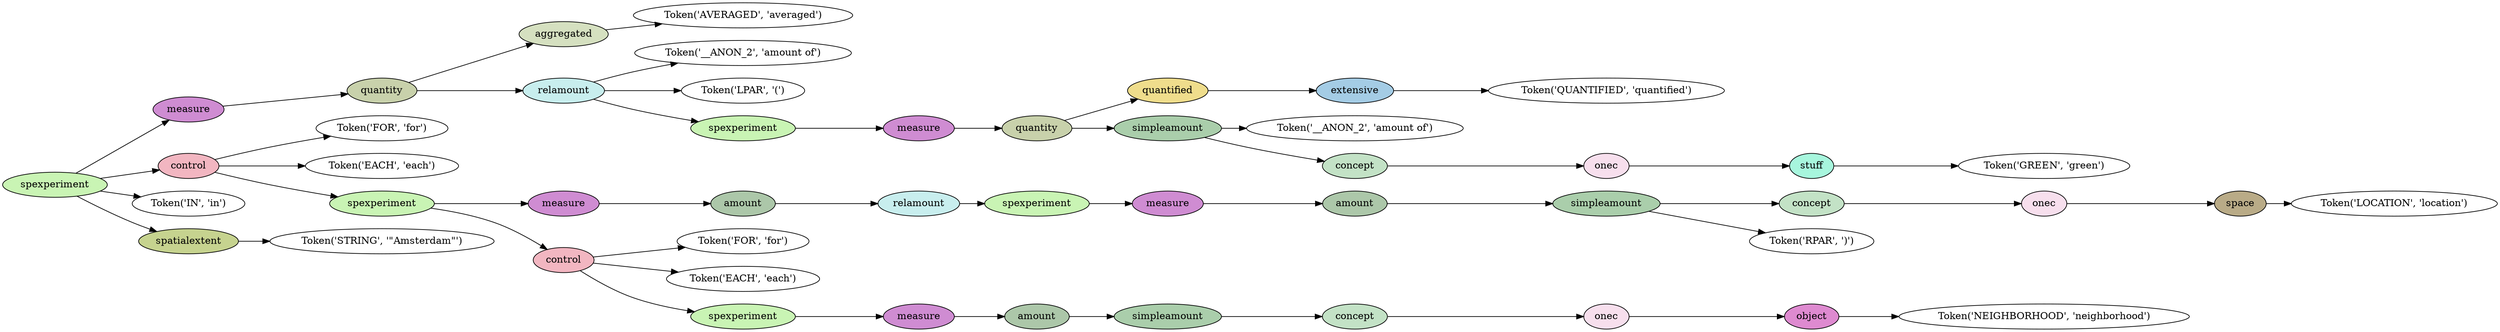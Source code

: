 digraph G {
rankdir=LR;
0 [label="Token('AVERAGED', 'averaged')"];
1 [fillcolor="#d5e0c0", label=aggregated, style=filled];
1 -> 0;
2 [label="Token('__ANON_2', 'amount of')"];
3 [label="Token('LPAR', '(')"];
4 [label="Token('QUANTIFIED', 'quantified')"];
5 [fillcolor="#a4cce5", label=extensive, style=filled];
5 -> 4;
6 [fillcolor="#efdd8c", label=quantified, style=filled];
6 -> 5;
7 [label="Token('__ANON_2', 'amount of')"];
8 [label="Token('GREEN', 'green')"];
9 [fillcolor="#a7f6dd", label=stuff, style=filled];
9 -> 8;
10 [fillcolor="#f7dfed", label=onec, style=filled];
10 -> 9;
11 [fillcolor="#c3e2c6", label=concept, style=filled];
11 -> 10;
12 [fillcolor="#aaceab", label=simpleamount, style=filled];
12 -> 7;
12 -> 11;
13 [fillcolor="#c8d1ab", label=quantity, style=filled];
13 -> 6;
13 -> 12;
14 [fillcolor="#cf8cd2", label=measure, style=filled];
14 -> 13;
15 [fillcolor="#c9f4b4", label=spexperiment, style=filled];
15 -> 14;
16 [fillcolor="#c8eeee", label=relamount, style=filled];
16 -> 2;
16 -> 3;
16 -> 15;
17 [fillcolor="#c8d1ab", label=quantity, style=filled];
17 -> 1;
17 -> 16;
18 [fillcolor="#cf8cd2", label=measure, style=filled];
18 -> 17;
19 [label="Token('FOR', 'for')"];
20 [label="Token('EACH', 'each')"];
21 [label="Token('LOCATION', 'location')"];
22 [fillcolor="#b9ab87", label=space, style=filled];
22 -> 21;
23 [fillcolor="#f7dfed", label=onec, style=filled];
23 -> 22;
24 [fillcolor="#c3e2c6", label=concept, style=filled];
24 -> 23;
25 [label="Token('RPAR', ')')"];
26 [fillcolor="#aaceab", label=simpleamount, style=filled];
26 -> 24;
26 -> 25;
27 [fillcolor="#acc7a9", label=amount, style=filled];
27 -> 26;
28 [fillcolor="#cf8cd2", label=measure, style=filled];
28 -> 27;
29 [fillcolor="#c9f4b4", label=spexperiment, style=filled];
29 -> 28;
30 [fillcolor="#c8eeee", label=relamount, style=filled];
30 -> 29;
31 [fillcolor="#acc7a9", label=amount, style=filled];
31 -> 30;
32 [fillcolor="#cf8cd2", label=measure, style=filled];
32 -> 31;
33 [label="Token('FOR', 'for')"];
34 [label="Token('EACH', 'each')"];
35 [label="Token('NEIGHBORHOOD', 'neighborhood')"];
36 [fillcolor="#de8ad0", label=object, style=filled];
36 -> 35;
37 [fillcolor="#f7dfed", label=onec, style=filled];
37 -> 36;
38 [fillcolor="#c3e2c6", label=concept, style=filled];
38 -> 37;
39 [fillcolor="#aaceab", label=simpleamount, style=filled];
39 -> 38;
40 [fillcolor="#acc7a9", label=amount, style=filled];
40 -> 39;
41 [fillcolor="#cf8cd2", label=measure, style=filled];
41 -> 40;
42 [fillcolor="#c9f4b4", label=spexperiment, style=filled];
42 -> 41;
43 [fillcolor="#f2b6c1", label=control, style=filled];
43 -> 33;
43 -> 34;
43 -> 42;
44 [fillcolor="#c9f4b4", label=spexperiment, style=filled];
44 -> 32;
44 -> 43;
45 [fillcolor="#f2b6c1", label=control, style=filled];
45 -> 19;
45 -> 20;
45 -> 44;
46 [label="Token('IN', 'in')"];
47 [label="Token('STRING', '\"Amsterdam\"')"];
48 [fillcolor="#c6d38f", label=spatialextent, style=filled];
48 -> 47;
49 [fillcolor="#c9f4b4", label=spexperiment, style=filled];
49 -> 18;
49 -> 45;
49 -> 46;
49 -> 48;
}
